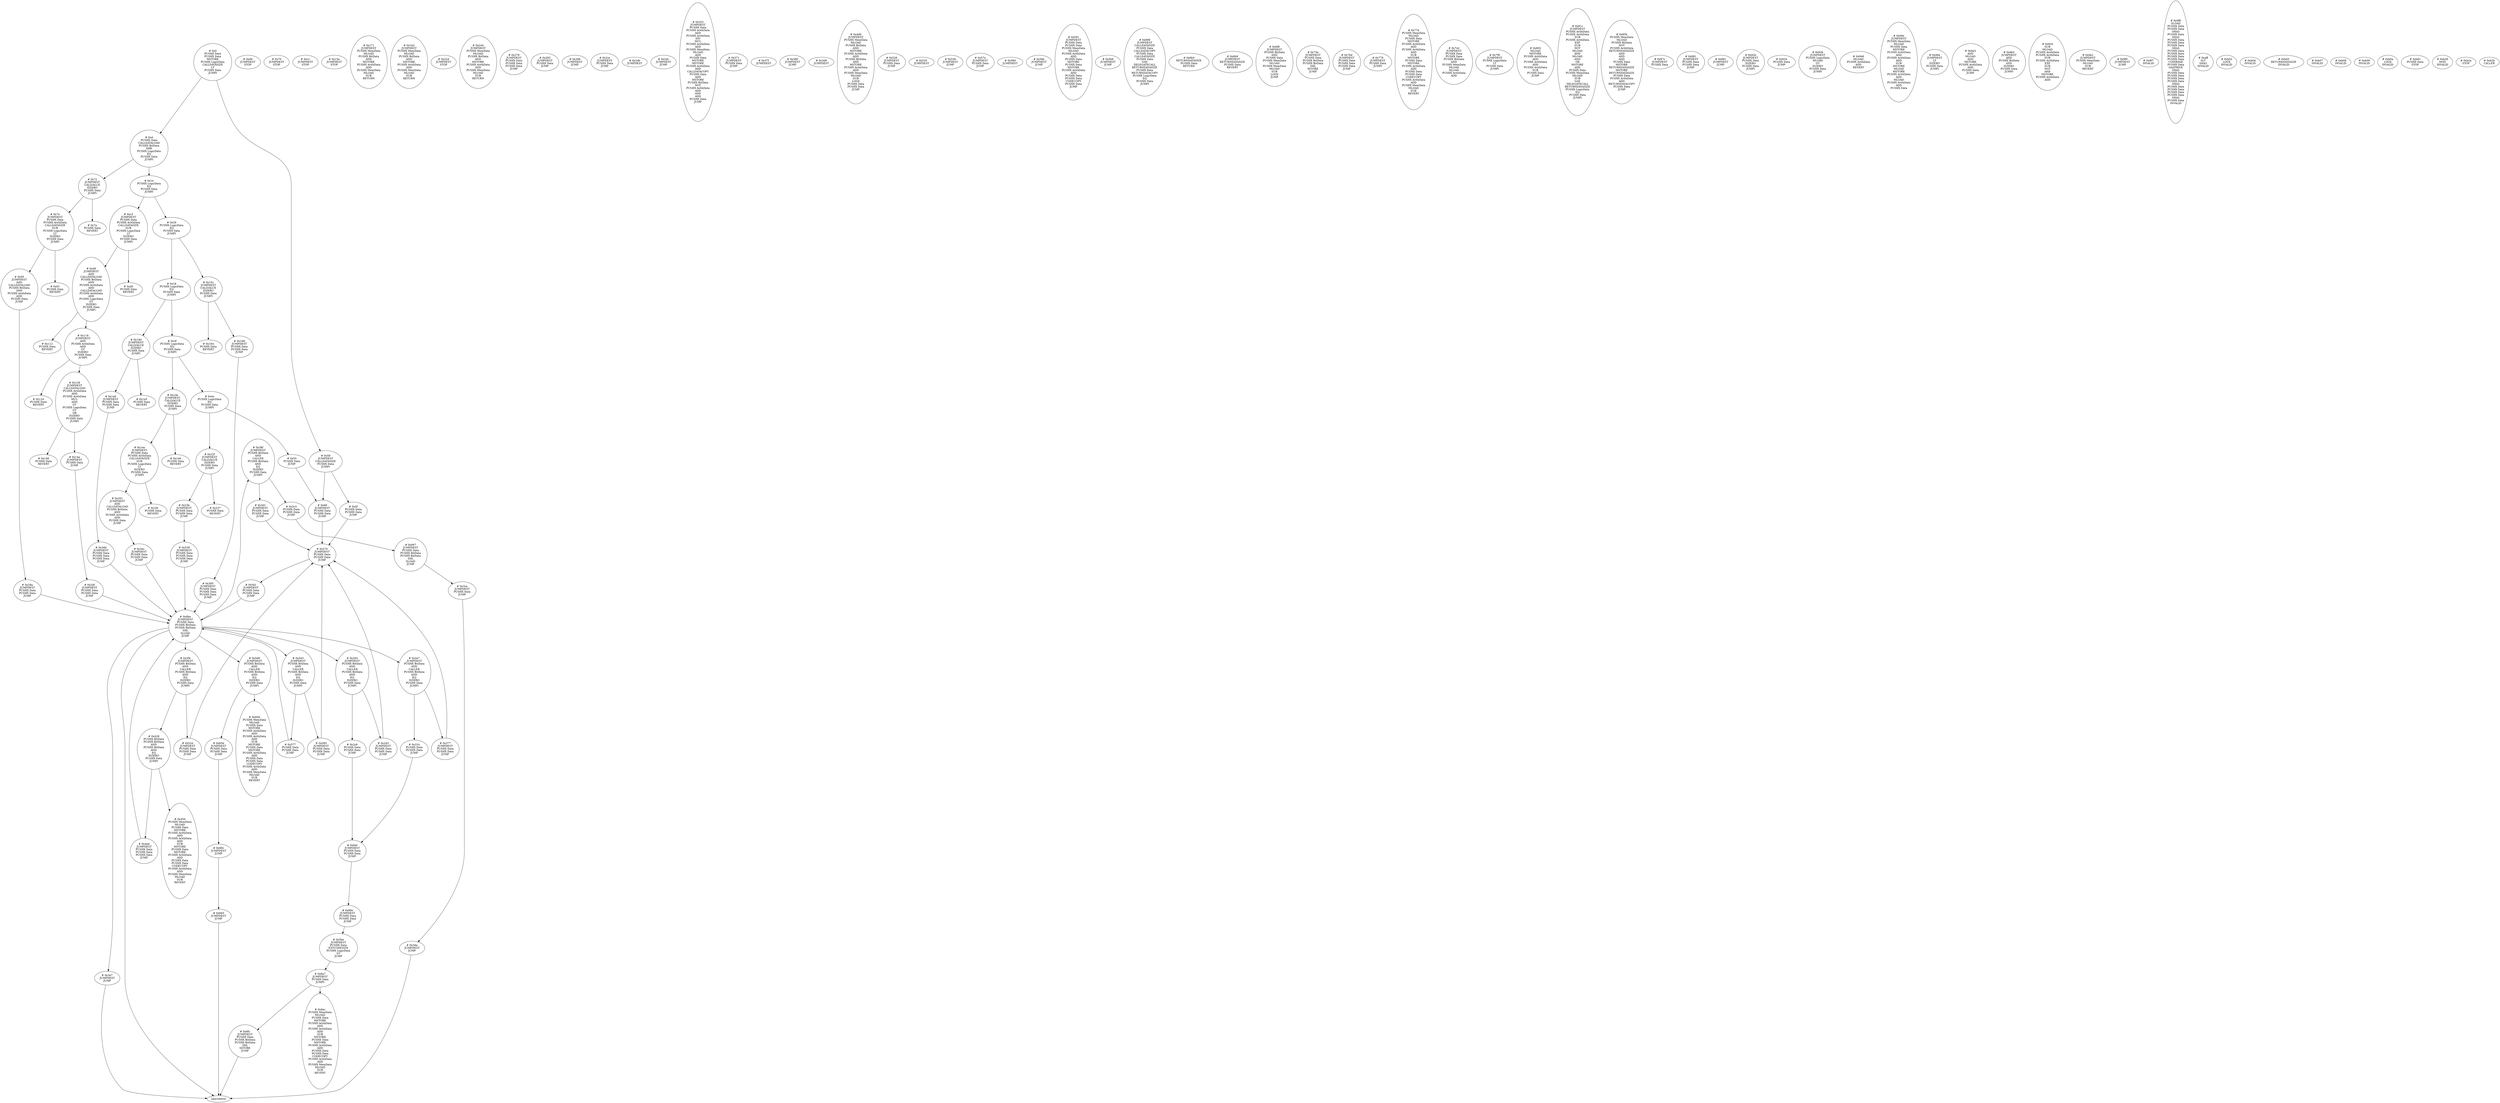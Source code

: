 /* Generated by GvGen v.1.0 (https://www.github.com/stricaud/gvgen) */

digraph G {
compound=true;
   node1 [label="[anywhere]"];
   node2 [label="# 0x0
PUSHX Data
PUSHX Data
MSTORE
PUSHX LogicData
CALLDATASIZE
LT
PUSHX Data
JUMPI
"];
   node3 [label="# 0xd
PUSHX Data
CALLDATALOAD
PUSHX BitData
SHR
PUSHX LogicData
EQ
PUSHX Data
JUMPI
"];
   node4 [label="# 0x1e
PUSHX LogicData
EQ
PUSHX Data
JUMPI
"];
   node5 [label="# 0x29
PUSHX LogicData
EQ
PUSHX Data
JUMPI
"];
   node6 [label="# 0x34
PUSHX LogicData
EQ
PUSHX Data
JUMPI
"];
   node7 [label="# 0x3f
PUSHX LogicData
EQ
PUSHX Data
JUMPI
"];
   node8 [label="# 0x4a
PUSHX LogicData
EQ
PUSHX Data
JUMPI
"];
   node9 [label="# 0x55
PUSHX Data
JUMP
"];
   node10 [label="# 0x59
JUMPDEST
CALLDATASIZE
PUSHX Data
JUMPI
"];
   node11 [label="# 0x5f
PUSHX Data
PUSHX Data
JUMP
"];
   node12 [label="# 0x66
JUMPDEST
STOP
"];
   node13 [label="# 0x68
JUMPDEST
PUSHX Data
PUSHX Data
JUMP
"];
   node14 [label="# 0x70
JUMPDEST
STOP
"];
   node15 [label="# 0x72
JUMPDEST
CALLVALUE
ISZERO
PUSHX Data
JUMPI
"];
   node16 [label="# 0x7a
PUSHX Data
REVERT
"];
   node17 [label="# 0x7e
JUMPDEST
PUSHX Data
PUSHX ArithData
CALLDATASIZE
SUB
PUSHX LogicData
LT
ISZERO
PUSHX Data
JUMPI
"];
   node18 [label="# 0x91
PUSHX Data
REVERT
"];
   node19 [label="# 0x95
JUMPDEST
ADD
CALLDATALOAD
PUSHX BitData
AND
PUSHX ArithData
ADD
PUSHX Data
JUMP
"];
   node20 [label="# 0xc1
JUMPDEST
STOP
"];
   node21 [label="# 0xc3
JUMPDEST
PUSHX Data
PUSHX ArithData
CALLDATASIZE
SUB
PUSHX LogicData
LT
ISZERO
PUSHX Data
JUMPI
"];
   node22 [label="# 0xd5
PUSHX Data
REVERT
"];
   node23 [label="# 0xd9
JUMPDEST
ADD
CALLDATALOAD
PUSHX BitData
AND
PUSHX ArithData
ADD
CALLDATALOAD
PUSHX ArithData
ADD
PUSHX LogicData
GT
ISZERO
PUSHX Data
JUMPI
"];
   node24 [label="# 0x112
PUSHX Data
REVERT
"];
   node25 [label="# 0x116
JUMPDEST
ADD
PUSHX ArithData
ADD
GT
ISZERO
PUSHX Data
JUMPI
"];
   node26 [label="# 0x124
PUSHX Data
REVERT
"];
   node27 [label="# 0x128
JUMPDEST
CALLDATALOAD
PUSHX ArithData
ADD
PUSHX ArithData
MUL
ADD
GT
PUSHX LogicData
GT
OR
ISZERO
PUSHX Data
JUMPI
"];
   node28 [label="# 0x146
PUSHX Data
REVERT
"];
   node29 [label="# 0x14a
JUMPDEST
PUSHX Data
JUMP
"];
   node30 [label="# 0x15a
JUMPDEST
STOP
"];
   node31 [label="# 0x15c
JUMPDEST
CALLVALUE
ISZERO
PUSHX Data
JUMPI
"];
   node32 [label="# 0x164
PUSHX Data
REVERT
"];
   node33 [label="# 0x168
JUMPDEST
PUSHX Data
PUSHX Data
JUMP
"];
   node34 [label="# 0x171
JUMPDEST
PUSHX MemData
MLOAD
PUSHX BitData
AND
MSTORE
PUSHX ArithData
ADD
PUSHX MemData
MLOAD
SUB
RETURN
"];
   node35 [label="# 0x19d
JUMPDEST
CALLVALUE
ISZERO
PUSHX Data
JUMPI
"];
   node36 [label="# 0x1a5
PUSHX Data
REVERT
"];
   node37 [label="# 0x1a9
JUMPDEST
PUSHX Data
PUSHX Data
JUMP
"];
   node38 [label="# 0x1b2
JUMPDEST
PUSHX MemData
MLOAD
PUSHX BitData
AND
MSTORE
PUSHX ArithData
ADD
PUSHX MemData
MLOAD
SUB
RETURN
"];
   node39 [label="# 0x1de
JUMPDEST
CALLVALUE
ISZERO
PUSHX Data
JUMPI
"];
   node40 [label="# 0x1e6
PUSHX Data
REVERT
"];
   node41 [label="# 0x1ea
JUMPDEST
PUSHX Data
PUSHX ArithData
CALLDATASIZE
SUB
PUSHX LogicData
LT
ISZERO
PUSHX Data
JUMPI
"];
   node42 [label="# 0x1fd
PUSHX Data
REVERT
"];
   node43 [label="# 0x201
JUMPDEST
ADD
CALLDATALOAD
PUSHX BitData
AND
PUSHX ArithData
ADD
PUSHX Data
JUMP
"];
   node44 [label="# 0x22d
JUMPDEST
STOP
"];
   node45 [label="# 0x22f
JUMPDEST
CALLVALUE
ISZERO
PUSHX Data
JUMPI
"];
   node46 [label="# 0x237
PUSHX Data
REVERT
"];
   node47 [label="# 0x23b
JUMPDEST
PUSHX Data
PUSHX Data
JUMP
"];
   node48 [label="# 0x244
JUMPDEST
PUSHX MemData
MLOAD
PUSHX BitData
AND
MSTORE
PUSHX ArithData
ADD
PUSHX MemData
MLOAD
SUB
RETURN
"];
   node49 [label="# 0x270
JUMPDEST
PUSHX Data
PUSHX Data
JUMP
"];
   node50 [label="# 0x278
JUMPDEST
PUSHX Data
PUSHX Data
PUSHX Data
JUMP
"];
   node51 [label="# 0x283
JUMPDEST
PUSHX Data
JUMP
"];
   node52 [label="# 0x288
JUMPDEST
JUMP
"];
   node53 [label="# 0x28a
JUMPDEST
PUSHX Data
PUSHX Data
JUMP
"];
   node54 [label="# 0x292
JUMPDEST
PUSHX BitData
AND
CALLER
PUSHX BitData
AND
EQ
ISZERO
PUSHX Data
JUMPI
"];
   node55 [label="# 0x2c6
PUSHX Data
PUSHX Data
JUMP
"];
   node56 [label="# 0x2ce
JUMPDEST
PUSHX Data
JUMP
"];
   node57 [label="# 0x2d3
JUMPDEST
PUSHX Data
PUSHX Data
JUMP
"];
   node58 [label="# 0x2db
JUMPDEST
"];
   node59 [label="# 0x2dc
JUMPDEST
JUMP
"];
   node60 [label="# 0x2df
JUMPDEST
PUSHX Data
PUSHX Data
JUMP
"];
   node61 [label="# 0x2e7
JUMPDEST
PUSHX BitData
AND
CALLER
PUSHX BitData
AND
EQ
ISZERO
PUSHX Data
JUMPI
"];
   node62 [label="# 0x31b
PUSHX Data
PUSHX Data
JUMP
"];
   node63 [label="# 0x323
JUMPDEST
PUSHX Data
PUSHX ArithData
ADD
PUSHX ArithData
DIV
MUL
PUSHX ArithData
ADD
PUSHX MemData
MLOAD
ADD
PUSHX Data
MSTORE
MSTORE
PUSHX ArithData
ADD
CALLDATACOPY
PUSHX Data
ADD
MSTORE
PUSHX BitData
NOT
PUSHX ArithData
ADD
AND
ADD
PUSHX Data
JUMP
"];
   node64 [label="# 0x371
JUMPDEST
PUSHX Data
JUMP
"];
   node65 [label="# 0x377
JUMPDEST
PUSHX Data
PUSHX Data
JUMP
"];
   node66 [label="# 0x37f
JUMPDEST
"];
   node67 [label="# 0x380
JUMPDEST
JUMP
"];
   node68 [label="# 0x385
JUMPDEST
PUSHX Data
PUSHX Data
PUSHX Data
JUMP
"];
   node69 [label="# 0x38f
JUMPDEST
PUSHX BitData
AND
CALLER
PUSHX BitData
AND
EQ
ISZERO
PUSHX Data
JUMPI
"];
   node70 [label="# 0x3c3
PUSHX Data
PUSHX Data
JUMP
"];
   node71 [label="# 0x3ca
JUMPDEST
PUSHX Data
JUMP
"];
   node72 [label="# 0x3d1
JUMPDEST
PUSHX Data
PUSHX Data
JUMP
"];
   node73 [label="# 0x3d9
JUMPDEST
"];
   node74 [label="# 0x3da
JUMPDEST
JUMP
"];
   node75 [label="# 0x3dd
JUMPDEST
PUSHX Data
PUSHX Data
PUSHX Data
JUMP
"];
   node76 [label="# 0x3e7
JUMPDEST
JUMP
"];
   node77 [label="# 0x3ec
JUMPDEST
PUSHX Data
PUSHX Data
JUMP
"];
   node78 [label="# 0x3f4
JUMPDEST
PUSHX BitData
AND
CALLER
PUSHX BitData
AND
EQ
ISZERO
PUSHX Data
JUMPI
"];
   node79 [label="# 0x428
PUSHX BitData
PUSHX BitData
AND
PUSHX BitData
AND
EQ
ISZERO
PUSHX Data
JUMPI
"];
   node80 [label="# 0x45d
PUSHX MemData
MLOAD
PUSHX Data
MSTORE
PUSHX ArithData
ADD
PUSHX ArithData
ADD
SUB
MSTORE
PUSHX Data
MSTORE
PUSHX ArithData
ADD
PUSHX Data
PUSHX Data
CODECOPY
PUSHX ArithData
ADD
PUSHX MemData
MLOAD
SUB
REVERT
"];
   node81 [label="# 0x4ad
JUMPDEST
PUSHX Data
PUSHX Data
PUSHX Data
JUMP
"];
   node82 [label="# 0x4d6
JUMPDEST
PUSHX MemData
MLOAD
PUSHX BitData
AND
MSTORE
PUSHX ArithData
ADD
PUSHX BitData
AND
MSTORE
PUSHX ArithData
ADD
PUSHX MemData
MLOAD
SUB
LOGX
PUSHX Data
PUSHX Data
JUMP
"];
   node83 [label="# 0x528
JUMPDEST
PUSHX Data
JUMP
"];
   node84 [label="# 0x52d
JUMPDEST
PUSHX Data
PUSHX Data
JUMP
"];
   node85 [label="# 0x535
JUMPDEST
"];
   node86 [label="# 0x536
JUMPDEST
JUMP
"];
   node87 [label="# 0x539
JUMPDEST
PUSHX Data
PUSHX Data
PUSHX Data
JUMP
"];
   node88 [label="# 0x543
JUMPDEST
PUSHX BitData
AND
CALLER
PUSHX BitData
AND
EQ
ISZERO
PUSHX Data
JUMPI
"];
   node89 [label="# 0x577
PUSHX Data
PUSHX Data
JUMP
"];
   node90 [label="# 0x57e
JUMPDEST
PUSHX Data
JUMP
"];
   node91 [label="# 0x585
JUMPDEST
PUSHX Data
PUSHX Data
JUMP
"];
   node92 [label="# 0x58d
JUMPDEST
"];
   node93 [label="# 0x58e
JUMPDEST
JUMP
"];
   node94 [label="# 0x591
JUMPDEST
PUSHX Data
PUSHX Data
PUSHX MemData
MLOAD
PUSHX ArithData
ADD
PUSHX Data
MSTORE
PUSHX Data
MSTORE
PUSHX ArithData
ADD
PUSHX Data
PUSHX Data
CODECOPY
PUSHX Data
JUMP
"];
   node95 [label="# 0x5b6
JUMPDEST
JUMP
"];
   node96 [label="# 0x5be
JUMPDEST
PUSHX Data
EXTCODESIZE
PUSHX LogicData
GT
JUMP
"];
   node97 [label="# 0x5d1
JUMPDEST
PUSHX Data
PUSHX Data
JUMP
"];
   node98 [label="# 0x5d9
JUMPDEST
PUSHX BitData
AND
CALLER
PUSHX BitData
AND
EQ
ISZERO
PUSHX Data
JUMPI
"];
   node99 [label="# 0x60d
PUSHX MemData
MLOAD
PUSHX Data
MSTORE
PUSHX ArithData
ADD
PUSHX ArithData
ADD
SUB
MSTORE
PUSHX Data
MSTORE
PUSHX ArithData
ADD
PUSHX Data
PUSHX Data
CODECOPY
PUSHX ArithData
ADD
PUSHX MemData
MLOAD
SUB
REVERT
"];
   node100 [label="# 0x65d
JUMPDEST
PUSHX Data
PUSHX Data
JUMP
"];
   node101 [label="# 0x665
JUMPDEST
JUMP
"];
   node102 [label="# 0x667
JUMPDEST
PUSHX Data
PUSHX BitData
PUSHX BitData
SHL
SLOAD
JUMP
"];
   node103 [label="# 0x698
JUMPDEST
CALLDATASIZE
PUSHX Data
CALLDATACOPY
PUSHX Data
CALLDATASIZE
PUSHX Data
GAS
DELEGATECALL
RETURNDATASIZE
PUSHX Data
RETURNDATACOPY
PUSHX LogicData
EQ
PUSHX Data
JUMPI
"];
   node104 [label="# 0x6b5
RETURNDATASIZE
PUSHX Data
RETURN
"];
   node105 [label="# 0x6b9
JUMPDEST
RETURNDATASIZE
PUSHX Data
REVERT
"];
   node106 [label="# 0x6be
JUMPDEST
PUSHX Data
PUSHX BitData
PUSHX BitData
SHL
SLOAD
JUMP
"];
   node107 [label="# 0x6ef
JUMPDEST
PUSHX Data
PUSHX Data
JUMP
"];
   node108 [label="# 0x6f8
JUMPDEST
PUSHX BitData
AND
PUSHX Data
PUSHX MemData
MLOAD
PUSHX MemData
MLOAD
SUB
LOGX
JUMP
"];
   node109 [label="# 0x73e
JUMPDEST
PUSHX Data
PUSHX BitData
PUSHX BitData
SHL
SSTORE
JUMP
"];
   node110 [label="# 0x76d
JUMPDEST
PUSHX Data
PUSHX Data
PUSHX Data
JUMP
"];
   node111 [label="# 0x778
JUMPDEST
PUSHX Data
JUMPI
"];
   node112 [label="# 0x77d
PUSHX MemData
MLOAD
PUSHX Data
MSTORE
PUSHX ArithData
ADD
PUSHX ArithData
ADD
SUB
MSTORE
PUSHX Data
MSTORE
PUSHX ArithData
ADD
PUSHX Data
PUSHX Data
CODECOPY
PUSHX ArithData
ADD
PUSHX MemData
MLOAD
SUB
REVERT
"];
   node113 [label="# 0x7cd
JUMPDEST
PUSHX Data
PUSHX Data
PUSHX BitData
AND
PUSHX MemData
MLOAD
MLOAD
PUSHX ArithData
ADD
"];
   node114 [label="# 0x7f9
JUMPDEST
PUSHX LogicData
LT
PUSHX Data
JUMPI
"];
   node115 [label="# 0x802
MLOAD
MSTORE
PUSHX ArithData
ADD
PUSHX ArithData
ADD
PUSHX ArithData
SUB
PUSHX Data
JUMP
"];
   node116 [label="# 0x81c
JUMPDEST
PUSHX ArithData
PUSHX ArithData
SUB
PUSHX ArithData
EXP
SUB
NOT
MLOAD
AND
MLOAD
AND
OR
MSTORE
ADD
PUSHX Data
PUSHX MemData
MLOAD
SUB
GAS
DELEGATECALL
RETURNDATASIZE
PUSHX LogicData
EQ
PUSHX Data
JUMPI
"];
   node117 [label="# 0x85b
PUSHX MemData
MLOAD
PUSHX BitData
NOT
PUSHX ArithData
RETURNDATASIZE
ADD
AND
ADD
PUSHX Data
MSTORE
RETURNDATASIZE
MSTORE
RETURNDATASIZE
PUSHX Data
PUSHX ArithData
ADD
RETURNDATACOPY
PUSHX Data
JUMP
"];
   node118 [label="# 0x87c
JUMPDEST
PUSHX Data
"];
   node119 [label="# 0x881
JUMPDEST
PUSHX Data
PUSHX Data
JUMP
"];
   node120 [label="# 0x891
JUMPDEST
JUMP
"];
   node121 [label="# 0x89c
JUMPDEST
JUMP
"];
   node122 [label="# 0x89e
JUMPDEST
PUSHX Data
PUSHX Data
JUMP
"];
   node123 [label="# 0x8a7
JUMPDEST
PUSHX Data
JUMPI
"];
   node124 [label="# 0x8ac
PUSHX MemData
MLOAD
PUSHX Data
MSTORE
PUSHX ArithData
ADD
PUSHX ArithData
ADD
SUB
MSTORE
PUSHX Data
MSTORE
PUSHX ArithData
ADD
PUSHX Data
PUSHX Data
CODECOPY
PUSHX ArithData
ADD
PUSHX MemData
MLOAD
SUB
REVERT
"];
   node125 [label="# 0x8fc
JUMPDEST
PUSHX Data
PUSHX BitData
PUSHX BitData
SHL
SSTORE
JUMP
"];
   node126 [label="# 0x92b
JUMPDEST
PUSHX Data
ISZERO
PUSHX Data
JUMPI
"];
   node127 [label="# 0x934
PUSHX Data
JUMP
"];
   node128 [label="# 0x93b
JUMPDEST
PUSHX LogicData
MLOAD
GT
ISZERO
PUSHX Data
JUMPI
"];
   node129 [label="# 0x946
MLOAD
PUSHX ArithData
ADD
REVERT
"];
   node130 [label="# 0x94e
JUMPDEST
PUSHX MemData
MLOAD
PUSHX Data
MSTORE
PUSHX ArithData
ADD
PUSHX ArithData
ADD
SUB
MSTORE
MLOAD
MSTORE
PUSHX ArithData
ADD
MLOAD
PUSHX ArithData
ADD
PUSHX Data
"];
   node131 [label="# 0x99a
JUMPDEST
LT
ISZERO
PUSHX Data
JUMPI
"];
   node132 [label="# 0x9a3
ADD
MLOAD
ADD
MSTORE
PUSHX ArithData
ADD
PUSHX Data
JUMP
"];
   node133 [label="# 0x9b5
JUMPDEST
ADD
PUSHX BitData
AND
ISZERO
PUSHX Data
JUMPI
"];
   node134 [label="# 0x9c9
SUB
MLOAD
PUSHX ArithData
PUSHX ArithData
SUB
PUSHX ArithData
EXP
SUB
NOT
AND
MSTORE
PUSHX ArithData
ADD
"];
   node135 [label="# 0x9e2
JUMPDEST
PUSHX MemData
MLOAD
SUB
REVERT
"];
   node136 [label="# 0x9f0
JUMPDEST
JUMP
"];
   node137 [label="# 0x9f7
INVALID
"];
   node138 [label="# 0x9f8
SLOAD
PUSHX Data
PUSHX Data
SHA3
PUSHX Data
SHA3
PUSHX Data
PUSHX Data
PUSHX Data
SHA3
PUSHX Data
PUSHX Data
PUSHX Data
PUSHX Data
COINBASE
PUSHX Data
GASPRICE
SHA3
PUSHX Data
PUSHX Data
PUSHX Data
PUSHX Data
SHA3
PUSHX Data
PUSHX Data
PUSHX Data
PUSHX Data
SHA3
PUSHX Data
INVALID
"];
   node139 [label="# 0xaff
SLT
SHA3
INVALID
"];
   node140 [label="# 0xb02
LOGX
INVALID
"];
   node141 [label="# 0xb04
INVALID
"];
   node142 [label="# 0xb05
RETURNDATASIZE
INVALID
"];
   node143 [label="# 0xb07
INVALID
"];
   node144 [label="# 0xb08
INVALID
"];
   node145 [label="# 0xb09
INVALID
"];
   node146 [label="# 0xb0a
LOGX
INVALID
"];
   node147 [label="# 0xb0c
PUSHX Data
STOP
"];
   node148 [label="# 0xb28
MOD
INVALID
"];
   node149 [label="# 0xb2a
STOP
"];
   node150 [label="# 0xb2b
CALLER
"];
node2->node10;
node2->node3;
node3->node15;
node3->node4;
node4->node21;
node4->node5;
node5->node31;
node5->node6;
node6->node35;
node6->node7;
node7->node39;
node7->node8;
node8->node45;
node8->node9;
node9->node13;
node10->node13;
node10->node11;
node11->node49;
node13->node49;
node15->node17;
node15->node16;
node17->node19;
node17->node18;
node19->node53;
node21->node23;
node21->node22;
node23->node25;
node23->node24;
node25->node27;
node25->node26;
node27->node29;
node27->node28;
node29->node60;
node31->node33;
node31->node32;
node33->node68;
node35->node37;
node35->node36;
node37->node75;
node39->node41;
node39->node40;
node41->node43;
node41->node42;
node43->node77;
node45->node47;
node45->node46;
node47->node87;
node49->node97;
node53->node106;
node54->node57;
node54->node55;
node55->node107;
node57->node49;
node60->node106;
node61->node65;
node61->node62;
node62->node107;
node65->node49;
node68->node106;
node69->node72;
node69->node70;
node70->node102;
node71->node74;
node72->node49;
node74->node1;
node75->node106;
node76->node1;
node77->node106;
node78->node84;
node78->node79;
node79->node81;
node79->node80;
node81->node106;
node84->node49;
node87->node106;
node88->node91;
node88->node89;
node89->node106;
node91->node49;
node96->node123;
node97->node106;
node98->node100;
node98->node99;
node100->node121;
node101->node1;
node102->node71;
node106->node1;
node106->node98;
node106->node88;
node106->node78;
node106->node76;
node106->node69;
node106->node61;
node106->node54;
node107->node122;
node121->node101;
node122->node96;
node123->node125;
node123->node124;
node125->node1;
}
